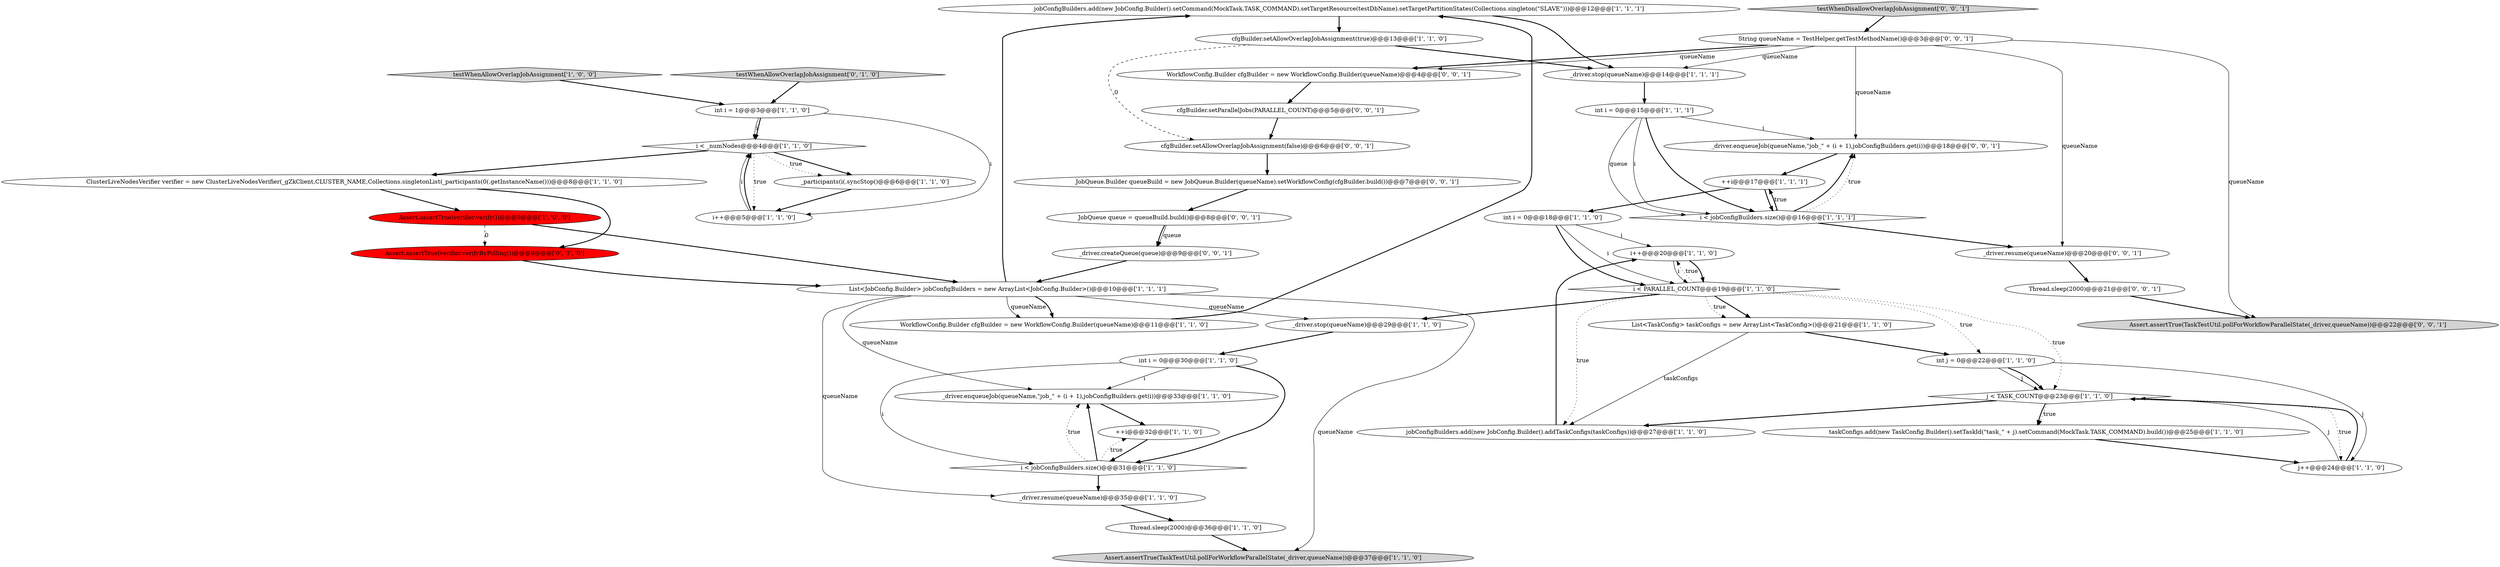 digraph {
7 [style = filled, label = "jobConfigBuilders.add(new JobConfig.Builder().setCommand(MockTask.TASK_COMMAND).setTargetResource(testDbName).setTargetPartitionStates(Collections.singleton(\"SLAVE\")))@@@12@@@['1', '1', '1']", fillcolor = white, shape = ellipse image = "AAA0AAABBB1BBB"];
38 [style = filled, label = "cfgBuilder.setAllowOverlapJobAssignment(false)@@@6@@@['0', '0', '1']", fillcolor = white, shape = ellipse image = "AAA0AAABBB3BBB"];
11 [style = filled, label = "i < _numNodes@@@4@@@['1', '1', '0']", fillcolor = white, shape = diamond image = "AAA0AAABBB1BBB"];
41 [style = filled, label = "JobQueue queue = queueBuild.build()@@@8@@@['0', '0', '1']", fillcolor = white, shape = ellipse image = "AAA0AAABBB3BBB"];
24 [style = filled, label = "i++@@@20@@@['1', '1', '0']", fillcolor = white, shape = ellipse image = "AAA0AAABBB1BBB"];
33 [style = filled, label = "Assert.assertTrue(verifier.verifyByPolling())@@@9@@@['0', '1', '0']", fillcolor = red, shape = ellipse image = "AAA1AAABBB2BBB"];
30 [style = filled, label = "int i = 0@@@30@@@['1', '1', '0']", fillcolor = white, shape = ellipse image = "AAA0AAABBB1BBB"];
21 [style = filled, label = "Assert.assertTrue(TaskTestUtil.pollForWorkflowParallelState(_driver,queueName))@@@37@@@['1', '1', '0']", fillcolor = lightgray, shape = ellipse image = "AAA0AAABBB1BBB"];
8 [style = filled, label = "_driver.resume(queueName)@@@35@@@['1', '1', '0']", fillcolor = white, shape = ellipse image = "AAA0AAABBB1BBB"];
2 [style = filled, label = "testWhenAllowOverlapJobAssignment['1', '0', '0']", fillcolor = lightgray, shape = diamond image = "AAA0AAABBB1BBB"];
4 [style = filled, label = "ClusterLiveNodesVerifier verifier = new ClusterLiveNodesVerifier(_gZkClient,CLUSTER_NAME,Collections.singletonList(_participants(0(.getInstanceName()))@@@8@@@['1', '1', '0']", fillcolor = white, shape = ellipse image = "AAA0AAABBB1BBB"];
6 [style = filled, label = "int j = 0@@@22@@@['1', '1', '0']", fillcolor = white, shape = ellipse image = "AAA0AAABBB1BBB"];
14 [style = filled, label = "int i = 1@@@3@@@['1', '1', '0']", fillcolor = white, shape = ellipse image = "AAA0AAABBB1BBB"];
27 [style = filled, label = "List<TaskConfig> taskConfigs = new ArrayList<TaskConfig>()@@@21@@@['1', '1', '0']", fillcolor = white, shape = ellipse image = "AAA0AAABBB1BBB"];
15 [style = filled, label = "_driver.stop(queueName)@@@29@@@['1', '1', '0']", fillcolor = white, shape = ellipse image = "AAA0AAABBB1BBB"];
44 [style = filled, label = "JobQueue.Builder queueBuild = new JobQueue.Builder(queueName).setWorkflowConfig(cfgBuilder.build())@@@7@@@['0', '0', '1']", fillcolor = white, shape = ellipse image = "AAA0AAABBB3BBB"];
1 [style = filled, label = "_driver.enqueueJob(queueName,\"job_\" + (i + 1),jobConfigBuilders.get(i))@@@33@@@['1', '1', '0']", fillcolor = white, shape = ellipse image = "AAA0AAABBB1BBB"];
45 [style = filled, label = "_driver.enqueueJob(queueName,\"job_\" + (i + 1),jobConfigBuilders.get(i))@@@18@@@['0', '0', '1']", fillcolor = white, shape = ellipse image = "AAA0AAABBB3BBB"];
25 [style = filled, label = "i < PARALLEL_COUNT@@@19@@@['1', '1', '0']", fillcolor = white, shape = diamond image = "AAA0AAABBB1BBB"];
16 [style = filled, label = "_participants(i(.syncStop()@@@6@@@['1', '1', '0']", fillcolor = white, shape = ellipse image = "AAA0AAABBB1BBB"];
3 [style = filled, label = "_driver.stop(queueName)@@@14@@@['1', '1', '1']", fillcolor = white, shape = ellipse image = "AAA0AAABBB1BBB"];
19 [style = filled, label = "i++@@@5@@@['1', '1', '0']", fillcolor = white, shape = ellipse image = "AAA0AAABBB1BBB"];
39 [style = filled, label = "Thread.sleep(2000)@@@21@@@['0', '0', '1']", fillcolor = white, shape = ellipse image = "AAA0AAABBB3BBB"];
35 [style = filled, label = "testWhenDisallowOverlapJobAssignment['0', '0', '1']", fillcolor = lightgray, shape = diamond image = "AAA0AAABBB3BBB"];
34 [style = filled, label = "WorkflowConfig.Builder cfgBuilder = new WorkflowConfig.Builder(queueName)@@@4@@@['0', '0', '1']", fillcolor = white, shape = ellipse image = "AAA0AAABBB3BBB"];
36 [style = filled, label = "Assert.assertTrue(TaskTestUtil.pollForWorkflowParallelState(_driver,queueName))@@@22@@@['0', '0', '1']", fillcolor = lightgray, shape = ellipse image = "AAA0AAABBB3BBB"];
18 [style = filled, label = "Thread.sleep(2000)@@@36@@@['1', '1', '0']", fillcolor = white, shape = ellipse image = "AAA0AAABBB1BBB"];
42 [style = filled, label = "String queueName = TestHelper.getTestMethodName()@@@3@@@['0', '0', '1']", fillcolor = white, shape = ellipse image = "AAA0AAABBB3BBB"];
20 [style = filled, label = "WorkflowConfig.Builder cfgBuilder = new WorkflowConfig.Builder(queueName)@@@11@@@['1', '1', '0']", fillcolor = white, shape = ellipse image = "AAA0AAABBB1BBB"];
29 [style = filled, label = "++i@@@32@@@['1', '1', '0']", fillcolor = white, shape = ellipse image = "AAA0AAABBB1BBB"];
13 [style = filled, label = "List<JobConfig.Builder> jobConfigBuilders = new ArrayList<JobConfig.Builder>()@@@10@@@['1', '1', '1']", fillcolor = white, shape = ellipse image = "AAA0AAABBB1BBB"];
17 [style = filled, label = "i < jobConfigBuilders.size()@@@31@@@['1', '1', '0']", fillcolor = white, shape = diamond image = "AAA0AAABBB1BBB"];
10 [style = filled, label = "i < jobConfigBuilders.size()@@@16@@@['1', '1', '1']", fillcolor = white, shape = diamond image = "AAA0AAABBB1BBB"];
40 [style = filled, label = "cfgBuilder.setParallelJobs(PARALLEL_COUNT)@@@5@@@['0', '0', '1']", fillcolor = white, shape = ellipse image = "AAA0AAABBB3BBB"];
5 [style = filled, label = "cfgBuilder.setAllowOverlapJobAssignment(true)@@@13@@@['1', '1', '0']", fillcolor = white, shape = ellipse image = "AAA0AAABBB1BBB"];
26 [style = filled, label = "jobConfigBuilders.add(new JobConfig.Builder().addTaskConfigs(taskConfigs))@@@27@@@['1', '1', '0']", fillcolor = white, shape = ellipse image = "AAA0AAABBB1BBB"];
32 [style = filled, label = "testWhenAllowOverlapJobAssignment['0', '1', '0']", fillcolor = lightgray, shape = diamond image = "AAA0AAABBB2BBB"];
9 [style = filled, label = "taskConfigs.add(new TaskConfig.Builder().setTaskId(\"task_\" + j).setCommand(MockTask.TASK_COMMAND).build())@@@25@@@['1', '1', '0']", fillcolor = white, shape = ellipse image = "AAA0AAABBB1BBB"];
43 [style = filled, label = "_driver.resume(queueName)@@@20@@@['0', '0', '1']", fillcolor = white, shape = ellipse image = "AAA0AAABBB3BBB"];
0 [style = filled, label = "j < TASK_COUNT@@@23@@@['1', '1', '0']", fillcolor = white, shape = diamond image = "AAA0AAABBB1BBB"];
37 [style = filled, label = "_driver.createQueue(queue)@@@9@@@['0', '0', '1']", fillcolor = white, shape = ellipse image = "AAA0AAABBB3BBB"];
22 [style = filled, label = "Assert.assertTrue(verifier.verify())@@@9@@@['1', '0', '0']", fillcolor = red, shape = ellipse image = "AAA1AAABBB1BBB"];
12 [style = filled, label = "int i = 0@@@18@@@['1', '1', '0']", fillcolor = white, shape = ellipse image = "AAA0AAABBB1BBB"];
31 [style = filled, label = "++i@@@17@@@['1', '1', '1']", fillcolor = white, shape = ellipse image = "AAA0AAABBB1BBB"];
23 [style = filled, label = "j++@@@24@@@['1', '1', '0']", fillcolor = white, shape = ellipse image = "AAA0AAABBB1BBB"];
28 [style = filled, label = "int i = 0@@@15@@@['1', '1', '1']", fillcolor = white, shape = ellipse image = "AAA0AAABBB1BBB"];
5->3 [style = bold, label=""];
41->37 [style = solid, label="queue"];
42->43 [style = solid, label="queueName"];
13->20 [style = solid, label="queueName"];
38->44 [style = bold, label=""];
17->1 [style = dotted, label="true"];
10->31 [style = dotted, label="true"];
28->10 [style = solid, label="queue"];
14->11 [style = solid, label="i"];
12->25 [style = solid, label="i"];
19->11 [style = bold, label=""];
45->31 [style = bold, label=""];
40->38 [style = bold, label=""];
42->3 [style = solid, label="queueName"];
2->14 [style = bold, label=""];
13->15 [style = solid, label="queueName"];
25->15 [style = bold, label=""];
19->11 [style = solid, label="i"];
14->11 [style = bold, label=""];
22->13 [style = bold, label=""];
13->1 [style = solid, label="queueName"];
13->8 [style = solid, label="queueName"];
12->24 [style = solid, label="i"];
11->16 [style = bold, label=""];
13->21 [style = solid, label="queueName"];
10->31 [style = bold, label=""];
8->18 [style = bold, label=""];
41->37 [style = bold, label=""];
16->19 [style = bold, label=""];
26->24 [style = bold, label=""];
33->13 [style = bold, label=""];
25->27 [style = bold, label=""];
7->5 [style = bold, label=""];
30->1 [style = solid, label="i"];
42->45 [style = solid, label="queueName"];
10->45 [style = bold, label=""];
6->0 [style = solid, label="j"];
44->41 [style = bold, label=""];
25->6 [style = dotted, label="true"];
11->16 [style = dotted, label="true"];
5->38 [style = dashed, label="0"];
11->19 [style = dotted, label="true"];
20->7 [style = bold, label=""];
37->13 [style = bold, label=""];
4->22 [style = bold, label=""];
25->26 [style = dotted, label="true"];
17->8 [style = bold, label=""];
29->17 [style = bold, label=""];
30->17 [style = bold, label=""];
17->1 [style = bold, label=""];
34->40 [style = bold, label=""];
10->43 [style = bold, label=""];
6->23 [style = solid, label="j"];
35->42 [style = bold, label=""];
22->33 [style = dashed, label="0"];
11->4 [style = bold, label=""];
30->17 [style = solid, label="i"];
32->14 [style = bold, label=""];
25->24 [style = dotted, label="true"];
10->45 [style = dotted, label="true"];
28->10 [style = solid, label="i"];
4->33 [style = bold, label=""];
23->0 [style = bold, label=""];
31->12 [style = bold, label=""];
3->28 [style = bold, label=""];
42->36 [style = solid, label="queueName"];
31->10 [style = bold, label=""];
24->25 [style = bold, label=""];
0->23 [style = dotted, label="true"];
17->29 [style = dotted, label="true"];
18->21 [style = bold, label=""];
1->29 [style = bold, label=""];
43->39 [style = bold, label=""];
0->9 [style = dotted, label="true"];
42->34 [style = bold, label=""];
0->9 [style = bold, label=""];
0->26 [style = bold, label=""];
28->10 [style = bold, label=""];
25->0 [style = dotted, label="true"];
27->26 [style = solid, label="taskConfigs"];
6->0 [style = bold, label=""];
15->30 [style = bold, label=""];
27->6 [style = bold, label=""];
7->3 [style = bold, label=""];
9->23 [style = bold, label=""];
23->0 [style = solid, label="j"];
28->45 [style = solid, label="i"];
14->19 [style = solid, label="i"];
13->7 [style = bold, label=""];
12->25 [style = bold, label=""];
42->34 [style = solid, label="queueName"];
25->27 [style = dotted, label="true"];
39->36 [style = bold, label=""];
24->25 [style = solid, label="i"];
13->20 [style = bold, label=""];
}

